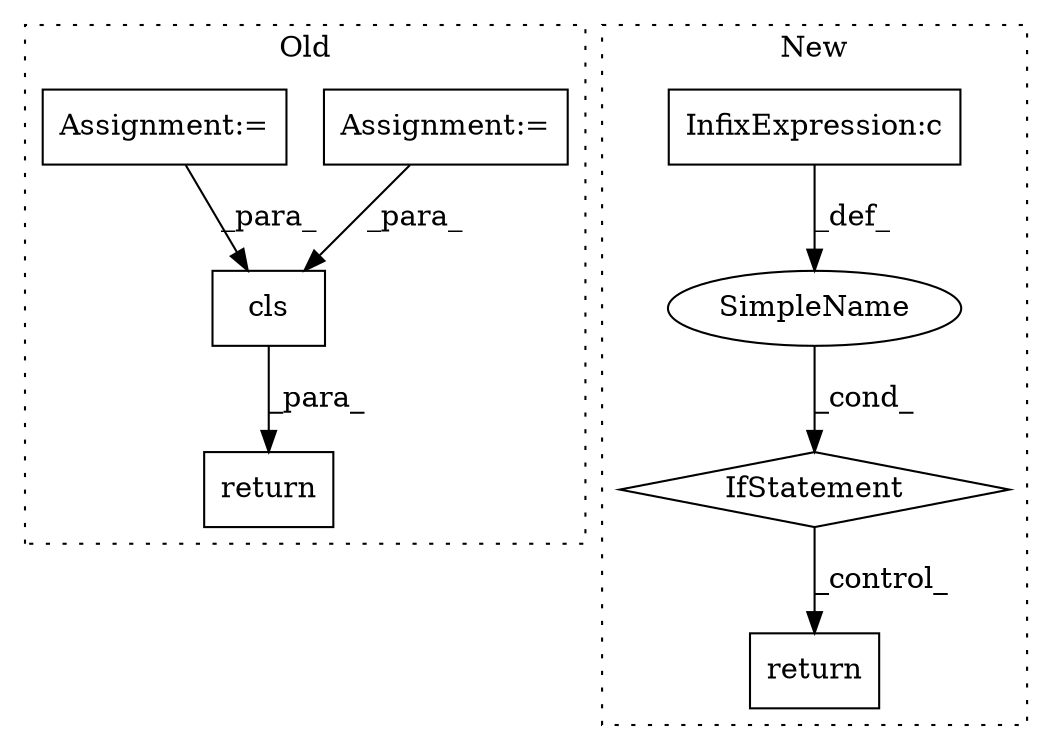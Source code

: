 digraph G {
subgraph cluster0 {
1 [label="cls" a="32" s="1724,1766" l="4,1" shape="box"];
3 [label="return" a="41" s="1717" l="7" shape="box"];
4 [label="Assignment:=" a="7" s="900" l="1" shape="box"];
8 [label="Assignment:=" a="7" s="646" l="3" shape="box"];
label = "Old";
style="dotted";
}
subgraph cluster1 {
2 [label="IfStatement" a="25" s="780,841" l="4,2" shape="diamond"];
5 [label="SimpleName" a="42" s="" l="" shape="ellipse"];
6 [label="return" a="41" s="1024" l="7" shape="box"];
7 [label="InfixExpression:c" a="27" s="811" l="4" shape="box"];
label = "New";
style="dotted";
}
1 -> 3 [label="_para_"];
2 -> 6 [label="_control_"];
4 -> 1 [label="_para_"];
5 -> 2 [label="_cond_"];
7 -> 5 [label="_def_"];
8 -> 1 [label="_para_"];
}